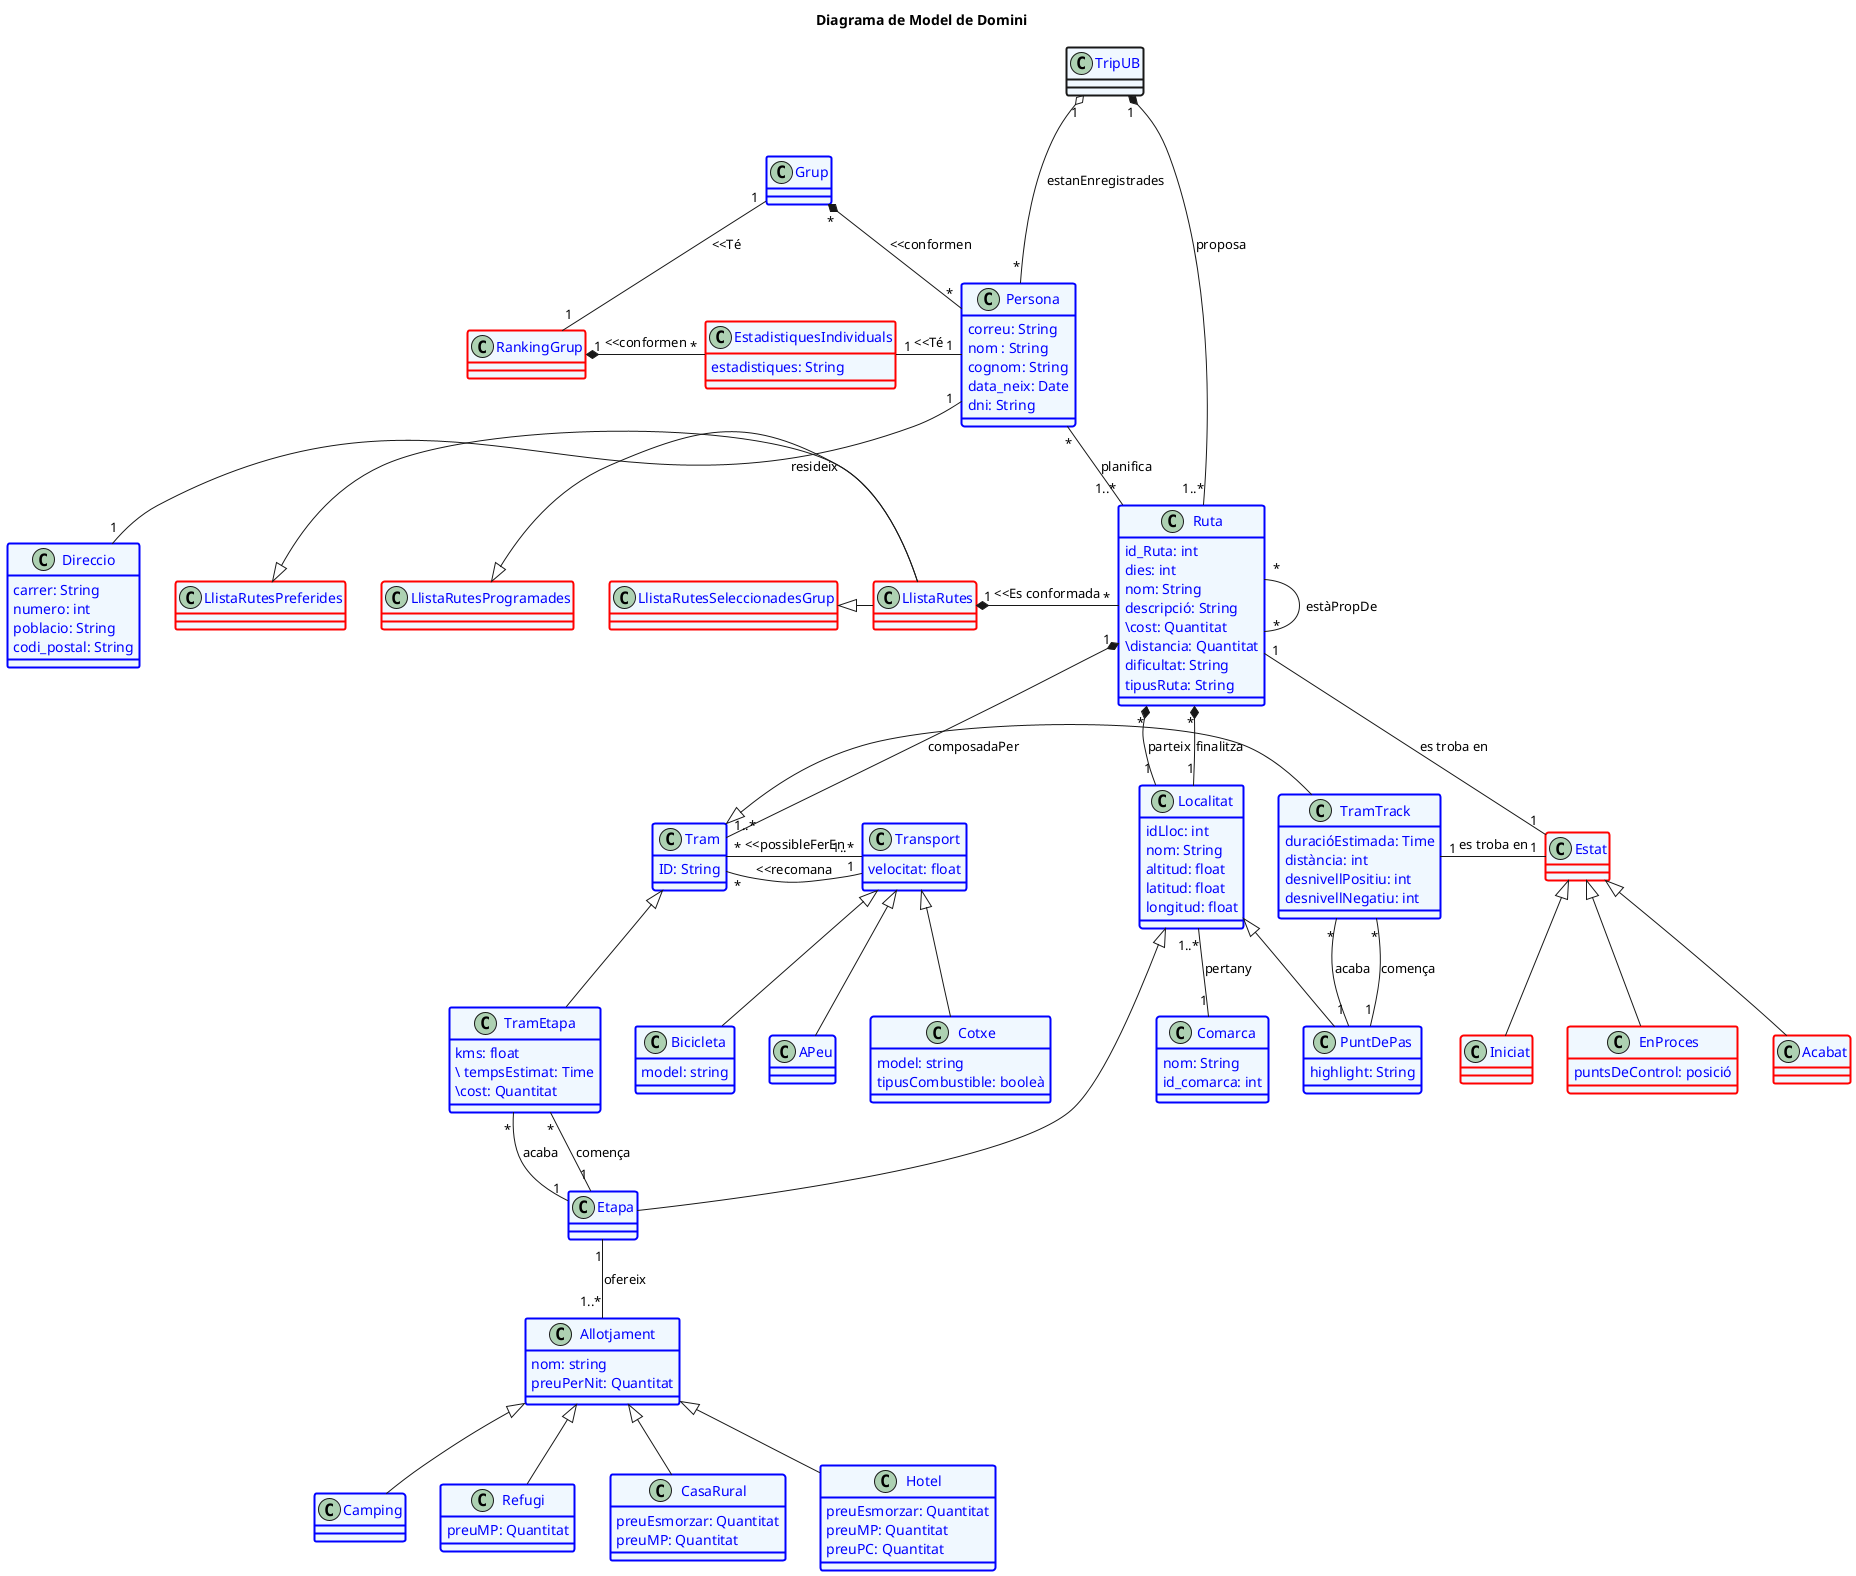 
@startuml
skinparam classAttributeIconSize 0
title Diagrama de Model de Domini



TripUB "1" o--- "*" Persona: estanEnregistrades
TripUB "1"*--- "1..*" Ruta : proposa

Ruta "*" *-- "1" Localitat : parteix
Ruta "*" *-- "1" Localitat : finalitza


Ruta "1" *-- "1..*" Tram : composadaPer
Tram "*" -left- "1" Transport: <<recomana
Tram "*" -left- "1..*" Transport: <<possibleFerEn

Ruta "*" --"*" Ruta: estàPropDe

Transport <|-- Cotxe
Transport <|-- Bicicleta
Transport <|-- APeu

Tram <|-- TramEtapa
Tram <|-right- TramTrack

TramEtapa "*" -- "1" Etapa: comença
TramEtapa "*" -- "1" Etapa: acaba

Persona "1" -left- "1" EstadistiquesIndividuals: <<Té
EstadistiquesIndividuals "*" -left-* "1" RankingGrup: <<conformen
Grup "*" *-- "*" Persona: <<conformen
Grup "1" -down- "1" RankingGrup: <<Té

Localitat "1..*" --"1" Comarca: pertany

Localitat <|-- Etapa
Localitat <|-right-- PuntDePas

Etapa "1" -- "1..*" Allotjament: ofereix
Allotjament <|-- Camping
Allotjament <|-- Refugi
Allotjament <|-- CasaRural
Allotjament <|-- Hotel


TramTrack "*" -- "1" PuntDePas: comença
TramTrack "*" -- "1" PuntDePas: acaba

Persona "*" -- "1..*" Ruta : planifica
Persona "1" -- "1" Direccio : resideix

Ruta "1" -right- "1" Estat: es troba en
TramTrack"1" -right- "1" Estat: es troba en
Estat <|-down- Iniciat
Estat <|-down- EnProces
Estat <|-down- Acabat

LlistaRutes"1" *-right- "*" Ruta: <<Es conformada
LlistaRutesPreferides <|-right- LlistaRutes
LlistaRutesProgramades <|-right- LlistaRutes
LlistaRutesSeleccionadesGrup <|-right- LlistaRutes


class TripUB #aliceblue;line.bold;text:blue{
}

class Persona #aliceblue;line:blue;line.bold;text:blue {
 correu: String
 nom : String
 cognom: String
 data_neix: Date
 dni: String
}

class Direccio #aliceblue;line:blue;line.bold;text:blue{
 carrer: String
 numero: int
 poblacio: String
 codi_postal: String
}

class Tram  #aliceblue;line:blue;line.bold;text:blue{
ID: String
}


class Ruta #aliceblue;line:blue;line.bold;text:blue {
 id_Ruta: int
 dies: int
 nom: String
 descripció: String
 \cost: Quantitat
 \distancia: Quantitat
 dificultat: String
 tipusRuta: String
}

class TramEtapa  #aliceblue;line:blue;line.bold;text:blue {
kms: float
\ tempsEstimat: Time
\cost: Quantitat
}


class TramTrack  #aliceblue;line:blue;line.bold;text:blue{
duracióEstimada: Time
distància: int
desnivellPositiu: int
desnivellNegatiu: int
}



class Localitat  #aliceblue;line:blue;line.bold;text:blue {
 idLloc: int
 nom: String
 altitud: float
 latitud: float
 longitud: float
}
class Comarca #aliceblue;line:blue;line.bold;text:blue {
 nom: String
 id_comarca: int
}

class PuntDePas #aliceblue;line:blue;line.bold;text:blue{
 highlight: String
}

class Etapa #aliceblue;line:blue;line.bold;text:blue {
}

class Allotjament #aliceblue;line:blue;line.bold;text:blue{
nom: string
preuPerNit: Quantitat
}

class Hotel #aliceblue;line:blue;line.bold;text:blue{
preuEsmorzar: Quantitat
preuMP: Quantitat
preuPC: Quantitat
}

class CasaRural #aliceblue;line:blue;line.bold;text:blue{
preuEsmorzar: Quantitat
preuMP: Quantitat
}

class Camping #aliceblue;line:blue;line.bold;text:blue{
}

class Refugi #aliceblue;line:blue;line.bold;text:blue{
preuMP: Quantitat
}


class Transport  #aliceblue;line:blue;line.bold;text:blue{
velocitat: float
}

class Cotxe  #aliceblue;line:blue;line.bold;text:blue{
model: string
tipusCombustible: booleà
}

class Bicicleta  #aliceblue;line:blue;line.bold;text:blue{
model: string

}

class APeu  #aliceblue;line:blue;line.bold;text:blue{
}

class RankingGrup #aliceblue;line:red;line.bold;text:blue {
}

class EstadistiquesIndividuals #aliceblue;line:red;line.bold;text:blue{
estadistiques: String
}

class Estat #aliceblue;line:red;line.bold;text:blue{
}

class Iniciat #aliceblue;line:red;line.bold;text:blue{
}

class EnProces #aliceblue;line:red;line.bold;text:blue{
puntsDeControl: posició
}

class Acabat #aliceblue;line:red;line.bold;text:blue{
}

class LlistaRutes #aliceblue;line:red;line.bold;text:blue{
}

class LlistaRutesProgramades #aliceblue;line:red;line.bold;text:blue{
}

class LlistaRutesSeleccionadesGrup #aliceblue;line:red;line.bold;text:blue{
}

class LlistaRutesPreferides #aliceblue;line:red;line.bold;text:blue{
}

class Grup #aliceblue;line:blue;line.bold;text:blue{
}


@enduml
